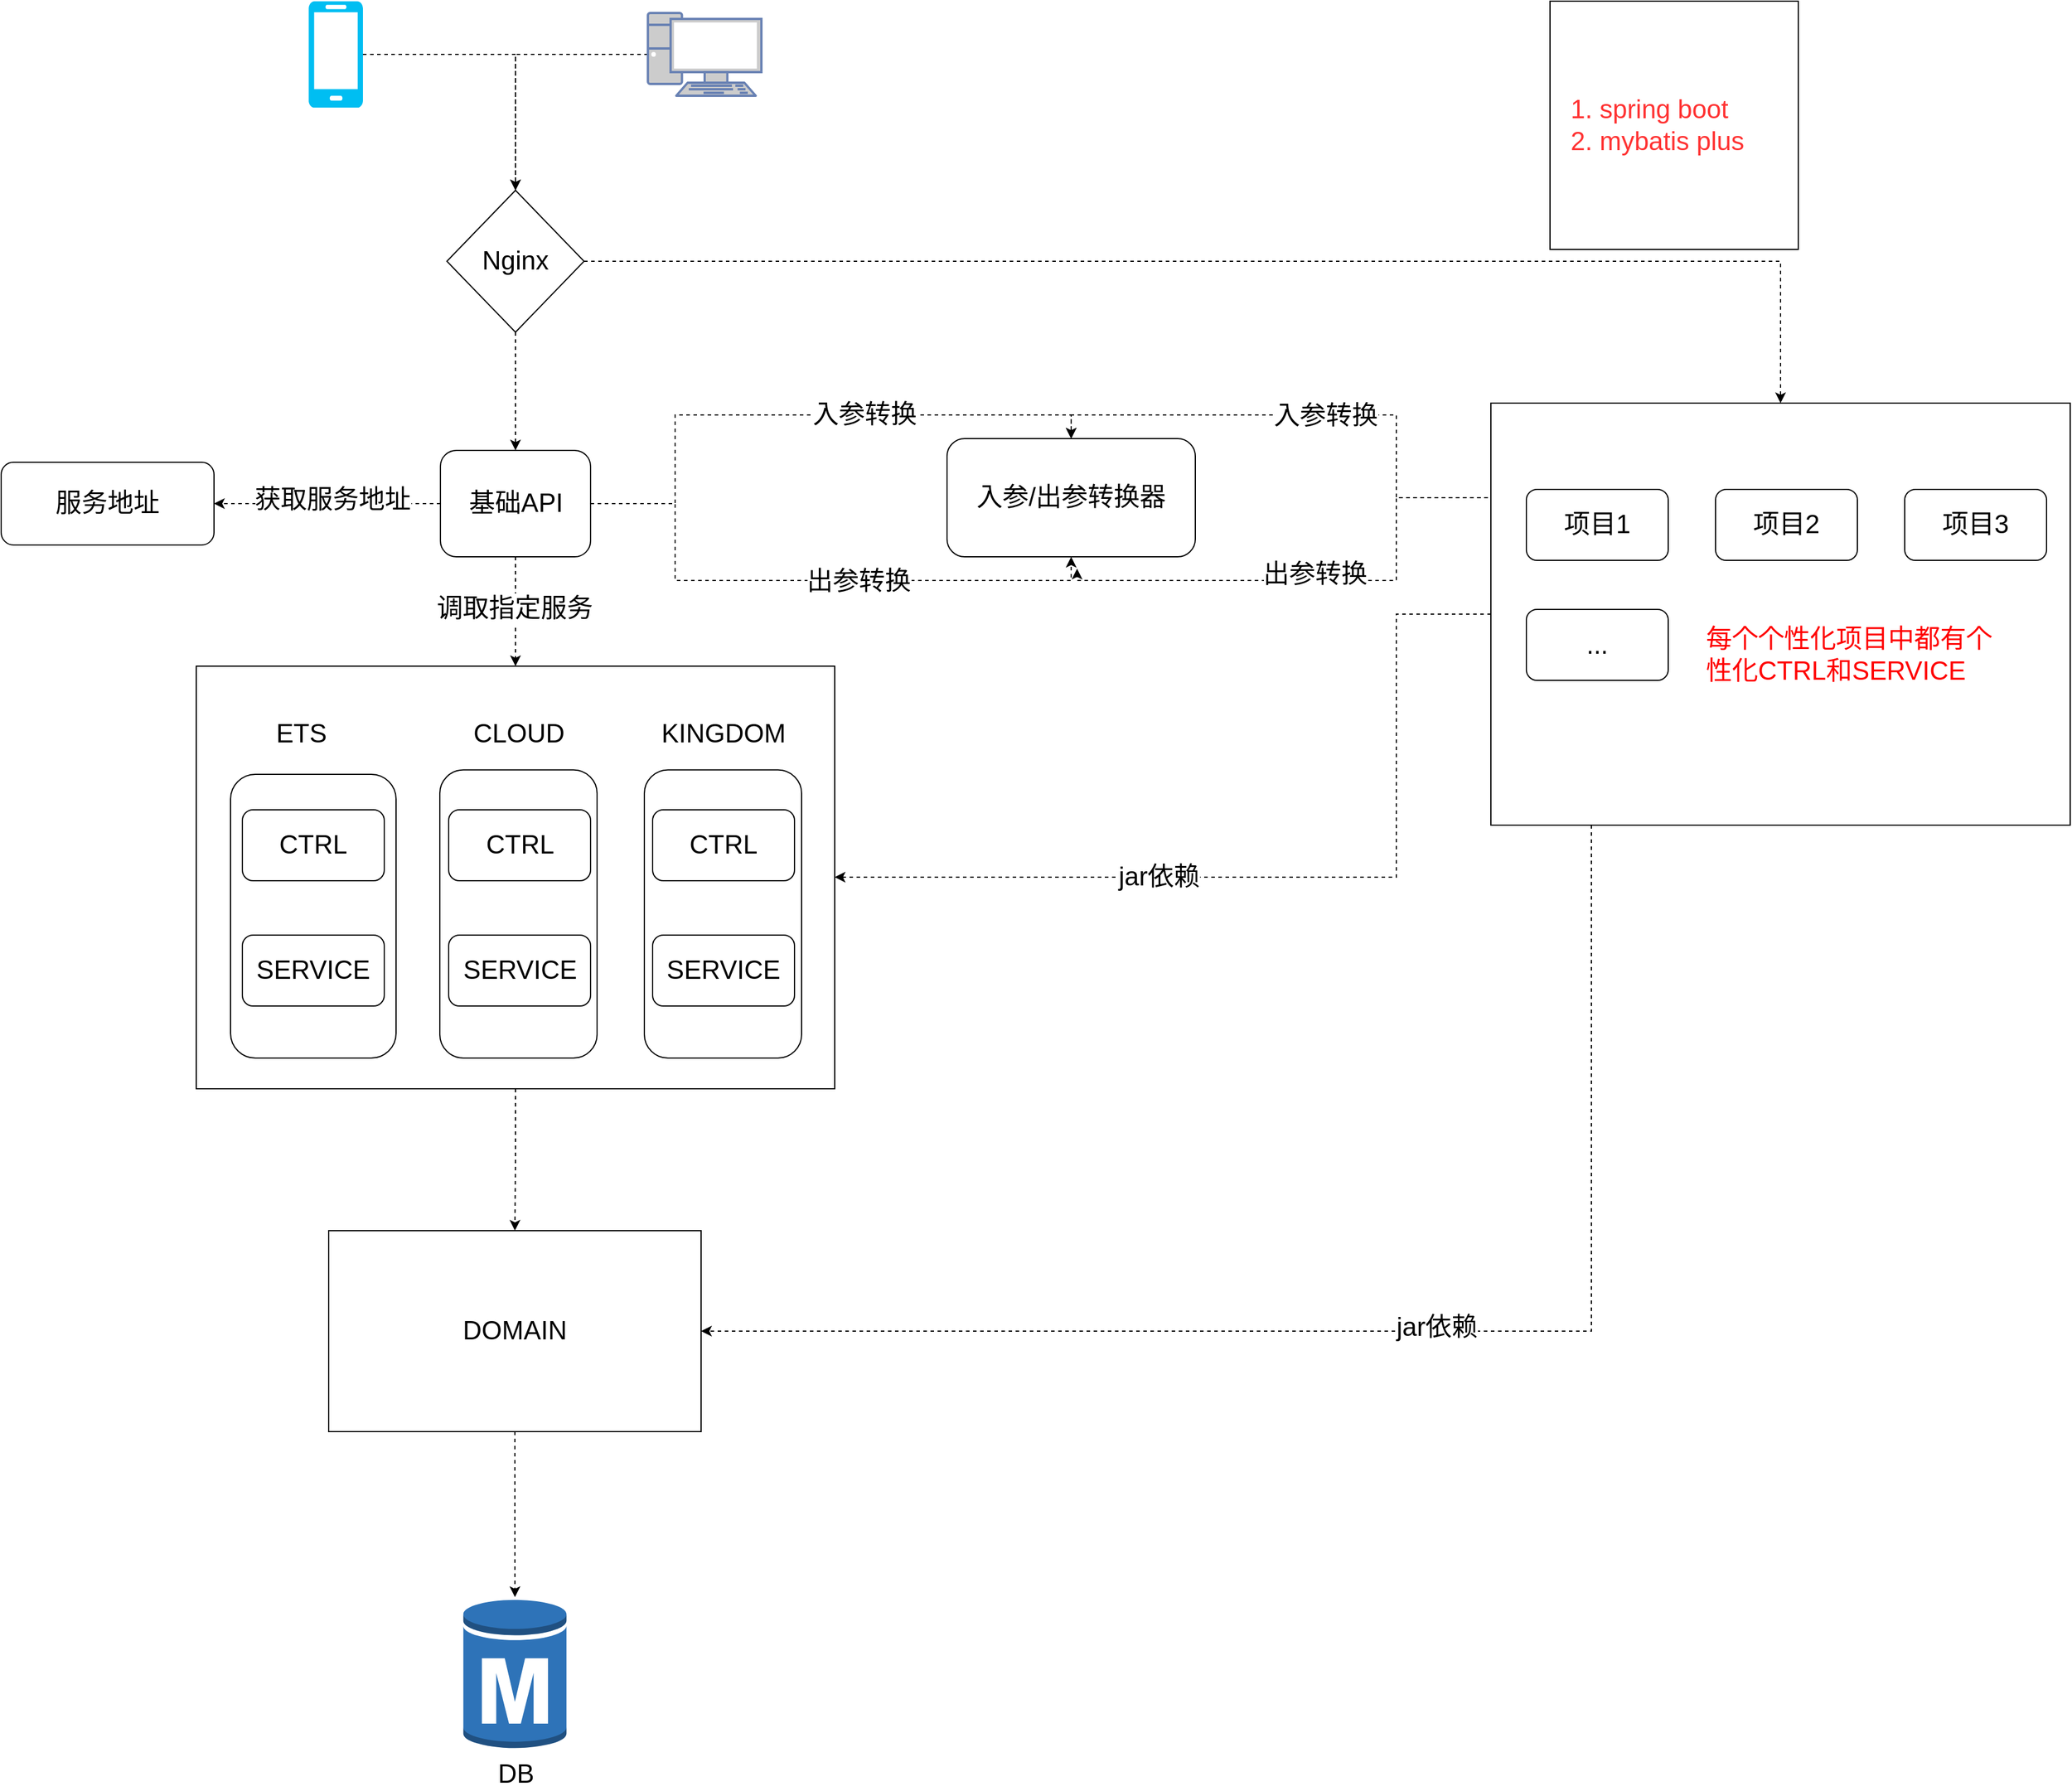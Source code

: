 <mxfile version="12.8.6" type="github">
  <diagram name="Page-1" id="5f0bae14-7c28-e335-631c-24af17079c00">
    <mxGraphModel dx="2037" dy="1089" grid="1" gridSize="10" guides="1" tooltips="1" connect="1" arrows="1" fold="1" page="1" pageScale="1" pageWidth="1100" pageHeight="850" background="#ffffff" math="0" shadow="0">
      <root>
        <mxCell id="0" />
        <mxCell id="1" parent="0" />
        <mxCell id="68yGbEk53HBtTiQQJNc5-29" style="edgeStyle=orthogonalEdgeStyle;rounded=0;orthogonalLoop=1;jettySize=auto;html=1;dashed=1;fontSize=22;" edge="1" parent="1" source="68yGbEk53HBtTiQQJNc5-2" target="68yGbEk53HBtTiQQJNc5-25">
          <mxGeometry relative="1" as="geometry" />
        </mxCell>
        <mxCell id="68yGbEk53HBtTiQQJNc5-2" value="" style="fontColor=#0066CC;verticalAlign=top;verticalLabelPosition=bottom;labelPosition=center;align=center;html=1;outlineConnect=0;fillColor=#CCCCCC;strokeColor=#6881B3;gradientColor=none;gradientDirection=north;strokeWidth=2;shape=mxgraph.networks.pc;" vertex="1" parent="1">
          <mxGeometry x="637" y="80" width="96" height="70" as="geometry" />
        </mxCell>
        <mxCell id="68yGbEk53HBtTiQQJNc5-28" style="edgeStyle=orthogonalEdgeStyle;rounded=0;orthogonalLoop=1;jettySize=auto;html=1;dashed=1;fontSize=22;" edge="1" parent="1" source="68yGbEk53HBtTiQQJNc5-4" target="68yGbEk53HBtTiQQJNc5-25">
          <mxGeometry relative="1" as="geometry" />
        </mxCell>
        <mxCell id="68yGbEk53HBtTiQQJNc5-4" value="" style="verticalLabelPosition=bottom;html=1;verticalAlign=top;align=center;strokeColor=none;fillColor=#00BEF2;shape=mxgraph.azure.mobile;pointerEvents=1;" vertex="1" parent="1">
          <mxGeometry x="350" y="70" width="46" height="90" as="geometry" />
        </mxCell>
        <mxCell id="68yGbEk53HBtTiQQJNc5-78" style="edgeStyle=orthogonalEdgeStyle;rounded=0;orthogonalLoop=1;jettySize=auto;html=1;dashed=1;fontSize=22;fontColor=#000000;" edge="1" parent="1" source="68yGbEk53HBtTiQQJNc5-14" target="68yGbEk53HBtTiQQJNc5-75">
          <mxGeometry relative="1" as="geometry" />
        </mxCell>
        <mxCell id="68yGbEk53HBtTiQQJNc5-14" value="" style="rounded=0;whiteSpace=wrap;html=1;fontSize=22;" vertex="1" parent="1">
          <mxGeometry x="255" y="632.5" width="540" height="357.5" as="geometry" />
        </mxCell>
        <mxCell id="68yGbEk53HBtTiQQJNc5-16" value="" style="rounded=1;whiteSpace=wrap;html=1;fontSize=22;" vertex="1" parent="1">
          <mxGeometry x="284" y="724" width="140" height="240" as="geometry" />
        </mxCell>
        <mxCell id="68yGbEk53HBtTiQQJNc5-17" value="" style="rounded=1;whiteSpace=wrap;html=1;fontSize=22;" vertex="1" parent="1">
          <mxGeometry x="461" y="720.25" width="133" height="243.75" as="geometry" />
        </mxCell>
        <mxCell id="68yGbEk53HBtTiQQJNc5-57" style="rounded=0;orthogonalLoop=1;jettySize=auto;html=1;dashed=1;fontSize=22;fontColor=#000000;" edge="1" parent="1" source="68yGbEk53HBtTiQQJNc5-25" target="68yGbEk53HBtTiQQJNc5-50">
          <mxGeometry relative="1" as="geometry" />
        </mxCell>
        <mxCell id="68yGbEk53HBtTiQQJNc5-87" style="edgeStyle=orthogonalEdgeStyle;rounded=0;orthogonalLoop=1;jettySize=auto;html=1;entryX=0.5;entryY=0;entryDx=0;entryDy=0;dashed=1;fontSize=22;fontColor=#000000;" edge="1" parent="1" source="68yGbEk53HBtTiQQJNc5-25" target="68yGbEk53HBtTiQQJNc5-92">
          <mxGeometry relative="1" as="geometry">
            <mxPoint x="1435.0" y="445" as="targetPoint" />
          </mxGeometry>
        </mxCell>
        <mxCell id="68yGbEk53HBtTiQQJNc5-25" value="Nginx" style="rhombus;whiteSpace=wrap;html=1;fontSize=22;" vertex="1" parent="1">
          <mxGeometry x="467" y="230" width="116" height="120" as="geometry" />
        </mxCell>
        <mxCell id="68yGbEk53HBtTiQQJNc5-38" value="" style="rounded=1;whiteSpace=wrap;html=1;fontSize=22;" vertex="1" parent="1">
          <mxGeometry x="634" y="720.25" width="133" height="243.75" as="geometry" />
        </mxCell>
        <mxCell id="68yGbEk53HBtTiQQJNc5-40" value="&lt;ol&gt;&lt;li&gt;spring boot&lt;/li&gt;&lt;li&gt;mybatis plus&lt;/li&gt;&lt;/ol&gt;" style="whiteSpace=wrap;html=1;aspect=fixed;fontSize=22;fontColor=#FF3333;align=left;" vertex="1" parent="1">
          <mxGeometry x="1400" y="70" width="210" height="210" as="geometry" />
        </mxCell>
        <mxCell id="68yGbEk53HBtTiQQJNc5-47" value="入参/出参转换器" style="rounded=1;whiteSpace=wrap;html=1;fontSize=22;fontColor=#000000;align=center;" vertex="1" parent="1">
          <mxGeometry x="890" y="440" width="210" height="100" as="geometry" />
        </mxCell>
        <mxCell id="68yGbEk53HBtTiQQJNc5-59" style="edgeStyle=orthogonalEdgeStyle;rounded=0;orthogonalLoop=1;jettySize=auto;html=1;entryX=0.5;entryY=0;entryDx=0;entryDy=0;dashed=1;fontSize=22;fontColor=#000000;" edge="1" parent="1" source="68yGbEk53HBtTiQQJNc5-50" target="68yGbEk53HBtTiQQJNc5-47">
          <mxGeometry relative="1" as="geometry">
            <Array as="points">
              <mxPoint x="660" y="495" />
              <mxPoint x="660" y="420" />
              <mxPoint x="995" y="420" />
            </Array>
          </mxGeometry>
        </mxCell>
        <mxCell id="68yGbEk53HBtTiQQJNc5-60" value="入参转换" style="text;html=1;align=center;verticalAlign=middle;resizable=0;points=[];labelBackgroundColor=#ffffff;fontSize=22;fontColor=#000000;" vertex="1" connectable="0" parent="68yGbEk53HBtTiQQJNc5-59">
          <mxGeometry x="0.223" relative="1" as="geometry">
            <mxPoint as="offset" />
          </mxGeometry>
        </mxCell>
        <mxCell id="68yGbEk53HBtTiQQJNc5-61" style="edgeStyle=orthogonalEdgeStyle;rounded=0;orthogonalLoop=1;jettySize=auto;html=1;entryX=0.5;entryY=1;entryDx=0;entryDy=0;dashed=1;fontSize=22;fontColor=#000000;" edge="1" parent="1" source="68yGbEk53HBtTiQQJNc5-50" target="68yGbEk53HBtTiQQJNc5-47">
          <mxGeometry relative="1" as="geometry">
            <Array as="points">
              <mxPoint x="660" y="495" />
              <mxPoint x="660" y="560" />
              <mxPoint x="995" y="560" />
            </Array>
          </mxGeometry>
        </mxCell>
        <mxCell id="68yGbEk53HBtTiQQJNc5-62" value="出参转换" style="text;html=1;align=center;verticalAlign=middle;resizable=0;points=[];labelBackgroundColor=#ffffff;fontSize=22;fontColor=#000000;" vertex="1" connectable="0" parent="68yGbEk53HBtTiQQJNc5-61">
          <mxGeometry x="0.184" y="-1" relative="1" as="geometry">
            <mxPoint as="offset" />
          </mxGeometry>
        </mxCell>
        <mxCell id="68yGbEk53HBtTiQQJNc5-70" style="edgeStyle=orthogonalEdgeStyle;rounded=0;orthogonalLoop=1;jettySize=auto;html=1;entryX=0.5;entryY=0;entryDx=0;entryDy=0;dashed=1;fontSize=22;fontColor=#000000;" edge="1" parent="1" source="68yGbEk53HBtTiQQJNc5-50" target="68yGbEk53HBtTiQQJNc5-14">
          <mxGeometry relative="1" as="geometry" />
        </mxCell>
        <mxCell id="68yGbEk53HBtTiQQJNc5-104" value="调取指定服务" style="text;html=1;align=center;verticalAlign=middle;resizable=0;points=[];labelBackgroundColor=#ffffff;fontSize=22;fontColor=#000000;" vertex="1" connectable="0" parent="68yGbEk53HBtTiQQJNc5-70">
          <mxGeometry x="-0.052" y="-1" relative="1" as="geometry">
            <mxPoint as="offset" />
          </mxGeometry>
        </mxCell>
        <mxCell id="68yGbEk53HBtTiQQJNc5-102" style="edgeStyle=orthogonalEdgeStyle;rounded=0;orthogonalLoop=1;jettySize=auto;html=1;entryX=1;entryY=0.5;entryDx=0;entryDy=0;dashed=1;fontSize=22;fontColor=#000000;" edge="1" parent="1" source="68yGbEk53HBtTiQQJNc5-50" target="68yGbEk53HBtTiQQJNc5-101">
          <mxGeometry relative="1" as="geometry" />
        </mxCell>
        <mxCell id="68yGbEk53HBtTiQQJNc5-103" value="获取服务地址" style="text;html=1;align=center;verticalAlign=middle;resizable=0;points=[];labelBackgroundColor=#ffffff;fontSize=22;fontColor=#000000;" vertex="1" connectable="0" parent="68yGbEk53HBtTiQQJNc5-102">
          <mxGeometry x="-0.046" y="-3" relative="1" as="geometry">
            <mxPoint as="offset" />
          </mxGeometry>
        </mxCell>
        <mxCell id="68yGbEk53HBtTiQQJNc5-50" value="基础API" style="rounded=1;whiteSpace=wrap;html=1;fontSize=22;fontColor=#000000;align=center;" vertex="1" parent="1">
          <mxGeometry x="461.5" y="450" width="127" height="90" as="geometry" />
        </mxCell>
        <mxCell id="68yGbEk53HBtTiQQJNc5-63" value="CTRL" style="rounded=1;whiteSpace=wrap;html=1;fontSize=22;fontColor=#000000;align=center;" vertex="1" parent="1">
          <mxGeometry x="294" y="754" width="120" height="60" as="geometry" />
        </mxCell>
        <mxCell id="68yGbEk53HBtTiQQJNc5-64" value="ETS" style="text;html=1;strokeColor=none;fillColor=none;align=center;verticalAlign=middle;whiteSpace=wrap;rounded=0;fontSize=22;fontColor=#000000;" vertex="1" parent="1">
          <mxGeometry x="324" y="680" width="40" height="20" as="geometry" />
        </mxCell>
        <mxCell id="68yGbEk53HBtTiQQJNc5-66" value="CLOUD" style="text;html=1;strokeColor=none;fillColor=none;align=center;verticalAlign=middle;whiteSpace=wrap;rounded=0;fontSize=22;fontColor=#000000;" vertex="1" parent="1">
          <mxGeometry x="507.5" y="680" width="40" height="20" as="geometry" />
        </mxCell>
        <mxCell id="68yGbEk53HBtTiQQJNc5-68" value="KINGDOM" style="text;html=1;strokeColor=none;fillColor=none;align=center;verticalAlign=middle;whiteSpace=wrap;rounded=0;fontSize=22;fontColor=#000000;" vertex="1" parent="1">
          <mxGeometry x="681" y="680" width="40" height="20" as="geometry" />
        </mxCell>
        <mxCell id="68yGbEk53HBtTiQQJNc5-69" value="SERVICE" style="rounded=1;whiteSpace=wrap;html=1;fontSize=22;fontColor=#000000;align=center;" vertex="1" parent="1">
          <mxGeometry x="294" y="860" width="120" height="60" as="geometry" />
        </mxCell>
        <mxCell id="68yGbEk53HBtTiQQJNc5-71" value="CTRL" style="rounded=1;whiteSpace=wrap;html=1;fontSize=22;fontColor=#000000;align=center;" vertex="1" parent="1">
          <mxGeometry x="468.5" y="754" width="120" height="60" as="geometry" />
        </mxCell>
        <mxCell id="68yGbEk53HBtTiQQJNc5-72" value="SERVICE" style="rounded=1;whiteSpace=wrap;html=1;fontSize=22;fontColor=#000000;align=center;" vertex="1" parent="1">
          <mxGeometry x="468.5" y="860" width="120" height="60" as="geometry" />
        </mxCell>
        <mxCell id="68yGbEk53HBtTiQQJNc5-73" value="CTRL" style="rounded=1;whiteSpace=wrap;html=1;fontSize=22;fontColor=#000000;align=center;" vertex="1" parent="1">
          <mxGeometry x="641" y="754" width="120" height="60" as="geometry" />
        </mxCell>
        <mxCell id="68yGbEk53HBtTiQQJNc5-74" value="SERVICE" style="rounded=1;whiteSpace=wrap;html=1;fontSize=22;fontColor=#000000;align=center;" vertex="1" parent="1">
          <mxGeometry x="641" y="860" width="120" height="60" as="geometry" />
        </mxCell>
        <mxCell id="68yGbEk53HBtTiQQJNc5-79" style="edgeStyle=orthogonalEdgeStyle;rounded=0;orthogonalLoop=1;jettySize=auto;html=1;dashed=1;fontSize=22;fontColor=#000000;" edge="1" parent="1" source="68yGbEk53HBtTiQQJNc5-75" target="68yGbEk53HBtTiQQJNc5-77">
          <mxGeometry relative="1" as="geometry" />
        </mxCell>
        <mxCell id="68yGbEk53HBtTiQQJNc5-75" value="DOMAIN" style="rounded=0;whiteSpace=wrap;html=1;fontSize=22;fontColor=#000000;align=center;" vertex="1" parent="1">
          <mxGeometry x="367" y="1110" width="315" height="170" as="geometry" />
        </mxCell>
        <mxCell id="68yGbEk53HBtTiQQJNc5-77" value="DB" style="outlineConnect=0;dashed=0;verticalLabelPosition=bottom;verticalAlign=top;align=center;html=1;shape=mxgraph.aws3.rds_db_instance;fillColor=#2E73B8;gradientColor=none;fontSize=22;fontColor=#000000;" vertex="1" parent="1">
          <mxGeometry x="480.88" y="1420" width="87.25" height="130" as="geometry" />
        </mxCell>
        <mxCell id="68yGbEk53HBtTiQQJNc5-88" style="edgeStyle=orthogonalEdgeStyle;rounded=0;orthogonalLoop=1;jettySize=auto;html=1;entryX=0.5;entryY=0;entryDx=0;entryDy=0;dashed=1;fontSize=22;fontColor=#000000;" edge="1" parent="1" target="68yGbEk53HBtTiQQJNc5-47">
          <mxGeometry relative="1" as="geometry">
            <mxPoint x="1371.5" y="490" as="sourcePoint" />
            <Array as="points">
              <mxPoint x="1270" y="490" />
              <mxPoint x="1270" y="420" />
              <mxPoint x="995" y="420" />
            </Array>
          </mxGeometry>
        </mxCell>
        <mxCell id="68yGbEk53HBtTiQQJNc5-89" value="入参转换" style="text;html=1;align=center;verticalAlign=middle;resizable=0;points=[];labelBackgroundColor=#ffffff;fontSize=22;fontColor=#000000;" vertex="1" connectable="0" parent="68yGbEk53HBtTiQQJNc5-88">
          <mxGeometry x="-0.006" y="1" relative="1" as="geometry">
            <mxPoint as="offset" />
          </mxGeometry>
        </mxCell>
        <mxCell id="68yGbEk53HBtTiQQJNc5-90" style="edgeStyle=orthogonalEdgeStyle;rounded=0;orthogonalLoop=1;jettySize=auto;html=1;dashed=1;fontSize=22;fontColor=#000000;exitX=0;exitY=0.25;exitDx=0;exitDy=0;" edge="1" parent="1" source="68yGbEk53HBtTiQQJNc5-92">
          <mxGeometry relative="1" as="geometry">
            <mxPoint x="1000.0" y="550" as="targetPoint" />
            <mxPoint x="1371.5" y="490" as="sourcePoint" />
            <Array as="points">
              <mxPoint x="1350" y="490" />
              <mxPoint x="1270" y="490" />
              <mxPoint x="1270" y="560" />
              <mxPoint x="1000" y="560" />
            </Array>
          </mxGeometry>
        </mxCell>
        <mxCell id="68yGbEk53HBtTiQQJNc5-91" value="出参转换" style="text;html=1;align=center;verticalAlign=middle;resizable=0;points=[];labelBackgroundColor=#ffffff;fontSize=22;fontColor=#000000;" vertex="1" connectable="0" parent="68yGbEk53HBtTiQQJNc5-90">
          <mxGeometry x="0.233" y="-5" relative="1" as="geometry">
            <mxPoint x="42.86" as="offset" />
          </mxGeometry>
        </mxCell>
        <mxCell id="68yGbEk53HBtTiQQJNc5-98" style="edgeStyle=orthogonalEdgeStyle;rounded=0;orthogonalLoop=1;jettySize=auto;html=1;entryX=1;entryY=0.5;entryDx=0;entryDy=0;dashed=1;fontSize=22;fontColor=#FF0000;" edge="1" parent="1" source="68yGbEk53HBtTiQQJNc5-92" target="68yGbEk53HBtTiQQJNc5-75">
          <mxGeometry relative="1" as="geometry">
            <Array as="points">
              <mxPoint x="1435" y="1195" />
            </Array>
          </mxGeometry>
        </mxCell>
        <mxCell id="68yGbEk53HBtTiQQJNc5-107" value="jar依赖" style="text;html=1;align=center;verticalAlign=middle;resizable=0;points=[];labelBackgroundColor=#ffffff;fontSize=22;fontColor=#000000;" vertex="1" connectable="0" parent="68yGbEk53HBtTiQQJNc5-98">
          <mxGeometry x="-0.28" y="-131" relative="1" as="geometry">
            <mxPoint as="offset" />
          </mxGeometry>
        </mxCell>
        <mxCell id="68yGbEk53HBtTiQQJNc5-105" style="edgeStyle=orthogonalEdgeStyle;rounded=0;orthogonalLoop=1;jettySize=auto;html=1;dashed=1;fontSize=22;fontColor=#000000;" edge="1" parent="1" source="68yGbEk53HBtTiQQJNc5-92" target="68yGbEk53HBtTiQQJNc5-14">
          <mxGeometry relative="1" as="geometry">
            <Array as="points">
              <mxPoint x="1270" y="589" />
              <mxPoint x="1270" y="811" />
            </Array>
          </mxGeometry>
        </mxCell>
        <mxCell id="68yGbEk53HBtTiQQJNc5-106" value="jar依赖" style="text;html=1;align=center;verticalAlign=middle;resizable=0;points=[];labelBackgroundColor=#ffffff;fontSize=22;fontColor=#000000;" vertex="1" connectable="0" parent="68yGbEk53HBtTiQQJNc5-105">
          <mxGeometry x="0.299" relative="1" as="geometry">
            <mxPoint x="1" as="offset" />
          </mxGeometry>
        </mxCell>
        <mxCell id="68yGbEk53HBtTiQQJNc5-92" value="" style="rounded=0;whiteSpace=wrap;html=1;fontSize=22;fontColor=#000000;align=center;" vertex="1" parent="1">
          <mxGeometry x="1350" y="410" width="490" height="357" as="geometry" />
        </mxCell>
        <mxCell id="68yGbEk53HBtTiQQJNc5-93" value="项目1" style="rounded=1;whiteSpace=wrap;html=1;fontSize=22;fontColor=#000000;align=center;" vertex="1" parent="1">
          <mxGeometry x="1380" y="483" width="120" height="60" as="geometry" />
        </mxCell>
        <mxCell id="68yGbEk53HBtTiQQJNc5-94" value="项目2" style="rounded=1;whiteSpace=wrap;html=1;fontSize=22;fontColor=#000000;align=center;" vertex="1" parent="1">
          <mxGeometry x="1540" y="483" width="120" height="60" as="geometry" />
        </mxCell>
        <mxCell id="68yGbEk53HBtTiQQJNc5-95" value="项目3" style="rounded=1;whiteSpace=wrap;html=1;fontSize=22;fontColor=#000000;align=center;" vertex="1" parent="1">
          <mxGeometry x="1700" y="483" width="120" height="60" as="geometry" />
        </mxCell>
        <mxCell id="68yGbEk53HBtTiQQJNc5-96" value="..." style="rounded=1;whiteSpace=wrap;html=1;fontSize=22;fontColor=#000000;align=center;" vertex="1" parent="1">
          <mxGeometry x="1380" y="584.5" width="120" height="60" as="geometry" />
        </mxCell>
        <mxCell id="68yGbEk53HBtTiQQJNc5-97" value="每个个性化项目中都有个性化CTRL和SERVICE" style="text;html=1;strokeColor=none;fillColor=none;align=left;verticalAlign=middle;whiteSpace=wrap;rounded=0;fontSize=22;fontColor=#FF0000;" vertex="1" parent="1">
          <mxGeometry x="1530" y="613" width="260" height="20" as="geometry" />
        </mxCell>
        <mxCell id="68yGbEk53HBtTiQQJNc5-101" value="服务地址" style="rounded=1;whiteSpace=wrap;html=1;fontSize=22;fontColor=#000000;align=center;" vertex="1" parent="1">
          <mxGeometry x="90" y="460" width="180" height="70" as="geometry" />
        </mxCell>
      </root>
    </mxGraphModel>
  </diagram>
</mxfile>
